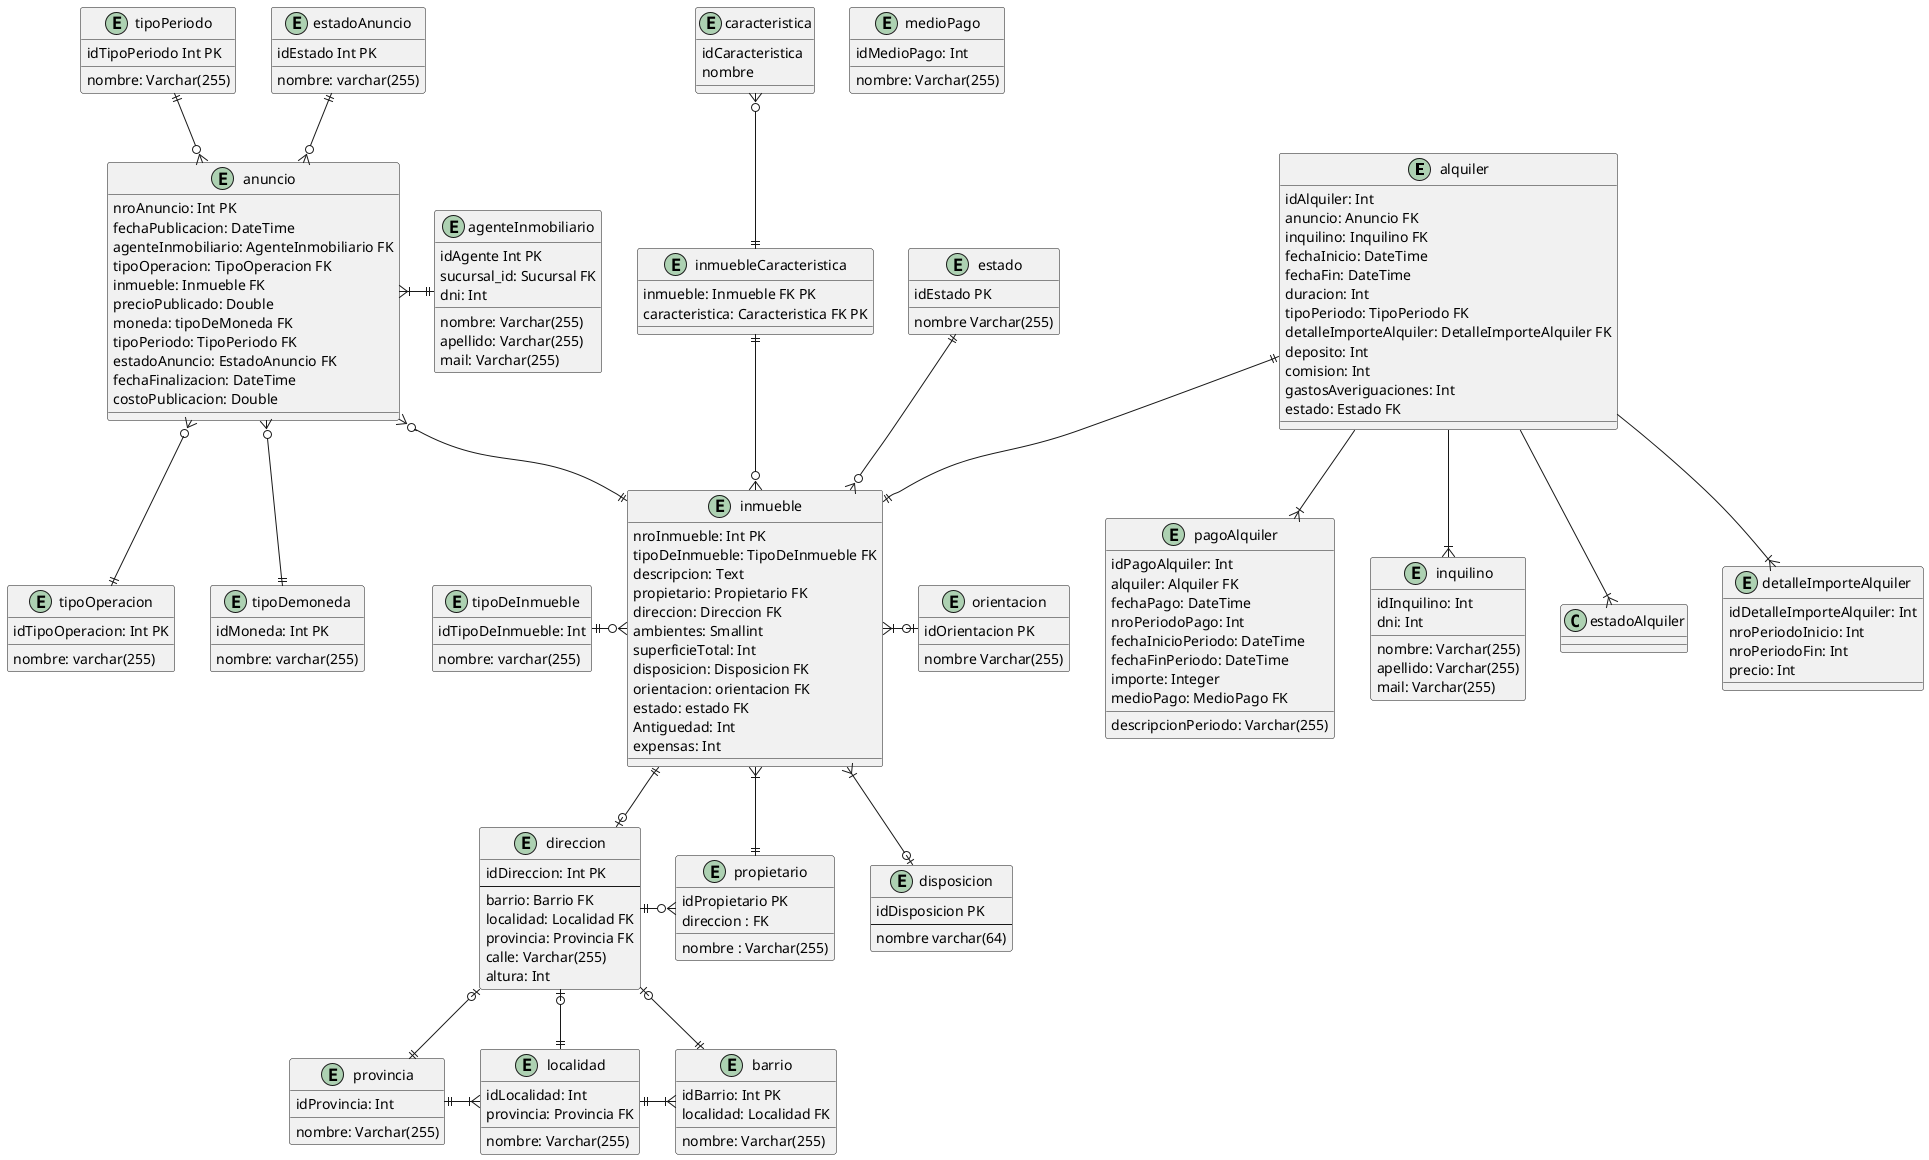 @startuml diagrama


/' 


alquiler
detalle importe alquiler
pago de alquiler
venta
pago '/

/' 2. Gestión de Alquileres
El sistema permite además que la inmobiliaria pueda gestionar los alquileres que se
concretan y los que están en curso, junto con los pagos de los inquilinos. La sucursal del
grupo inmobiliario solo gestiona los alquileres que se publican y concretan en su
sucursal.
Cada vez que se concreta un alquiler, se registra la siguiente información:
● Código de Alquiler: identificador numérico único para cada alquiler.
● Anuncio del cual deriva: Se considera que todos los alquileres se concretan a
partir de anuncios. El agente que gestionará el alquiler es el mismo que gestionó
el anuncio en la sucursal. La información del inmueble también se obtendrá a
partir del anuncio.
6
● Inquilino: Se registra aquella persona que alquila el inmueble, con toda su
información correspondiente.
● Fecha de Inicio del alquiler: Fecha a partir de la cual el inquilino puede hacer
uso del inmueble.
● Fecha de fin del alquiler: Fecha en la cual se termina el alquiler.
● Duración del alquiler: Se registra la cantidad de períodos por los cuales se
alquila el inmueble. Por ejemplo, 36 (meses), 2 (semanas), 1 (quincena)
El tipo de periodo al cual corresponde la duración (meses, semanas, quincena,
etc) es el mismo que se especifica en el anuncio.
● Detalle de Importe del alquiler: Dado que el importe del alquiler puede variar
a lo largo del mismo, se registra el importe comprendido dentro de cada rango de
periodos con la siguiente información:
o Nro. De periodo de Inicio
o Nro. De período de Fin
o Precio
Por ejemplo para un alquiler de 36 meses: del periodo 1(mes) al 12 (mes) el
precio del alquiler es de X, del 13 al 24 de Y, y así sucesivamente.
Esta información puede o no conocerse desde el inicio del alquiler, o se irá
completando a medida que avance el mismo y se defina el precio.
El precio inicial puede variar con respecto al precio del anuncio.
● Depósito: Importe de dinero que deja el inquilino a la inmobiliaria en concepto
de depósito.
● Comisión: Importe de dinero que recibe la inmobiliaria, pagado por el
propietario, por la transacción de alquiler en cuestión.
● Gastos de Averiguaciones: Importe de dinero pagado por el inquilino por las
averiguaciones que debe de hacer la inmobiliaria para el alquiler.
● Estado: Estado en que se encuentra en alquiler: vigente, finalizado, cancelado,
rescindido, etc.
3. Gestión de Pago de Alquileres
Para la gestión de los alquileres el sistema permite registrar los pagos de los inquilinos.
Por cada pago que haga un inquilino se registra:
● Código. De Pago: Cada pago está identificado por un número único.
● Alquiler: Alquiler al cual corresponde el pago que se está realizando.
● Fecha de Pago: Fecha en la cual se realiza el pago.
7
● Nro. De periodo de pago: A qué período corresponde el pago. Por ejemplo, el
valor 1, en un alquiler de tipo de periodo mensual, corresponde al primer mes.
● Descripción del periodo: Texto descriptivo del periodo. Por ejemplo: enero
2023, primera quincena enero, etc.
● Fecha de Inicio del período pagado: Fecha de inicio del período al cual
corresponde el pago.
● Fecha de fin del periodo pagado: Fecha de fin del período al cual corresponde
el pago.
● Importe: Importe pagado por el inquilino a la inmobiliaria. Todos los alquileres
se manejan en pesos.
● Medio de Pago: Medio de pago a través del cual se realizó el mismo, como ser:
efectivo, crédito, débito, etc. Los medios de pago disponibles se encuentran
previamente tipificados '/

entity alquiler {
    idAlquiler: Int
    anuncio: Anuncio FK
    inquilino: Inquilino FK
    fechaInicio: DateTime
    fechaFin: DateTime
    duracion: Int
    tipoPeriodo: TipoPeriodo FK
    detalleImporteAlquiler: DetalleImporteAlquiler FK
    deposito: Int
    comision: Int
    gastosAveriguaciones: Int
    estado: Estado FK
}

entity detalleImporteAlquiler {
    idDetalleImporteAlquiler: Int
    nroPeriodoInicio: Int
    nroPeriodoFin: Int
    precio: Int
}



entity pagoAlquiler {
    idPagoAlquiler: Int
    alquiler: Alquiler FK
    fechaPago: DateTime
    nroPeriodoPago: Int
    descripcionPeriodo: Varchar(255)
    fechaInicioPeriodo: DateTime
    fechaFinPeriodo: DateTime
    importe: Integer
    medioPago: MedioPago FK
}

entity inquilino {
    idInquilino: Int
    nombre: Varchar(255)
    apellido: Varchar(255)
    dni: Int
    mail: Varchar(255)
}

entity medioPago {
    idMedioPago: Int
    nombre: Varchar(255)
}



entity anuncio {
    nroAnuncio: Int PK
    fechaPublicacion: DateTime
    agenteInmobiliario: AgenteInmobiliario FK
    tipoOperacion: TipoOperacion FK
    inmueble: Inmueble FK
    precioPublicado: Double 
    moneda: tipoDeMoneda FK
    tipoPeriodo: TipoPeriodo FK
    estadoAnuncio: EstadoAnuncio FK
    fechaFinalizacion: DateTime
    costoPublicacion: Double
    
}



entity tipoDemoneda {
    idMoneda: Int PK
    nombre: varchar(255)
}

entity inmueble {
    nroInmueble: Int PK
    tipoDeInmueble: TipoDeInmueble FK  
    descripcion: Text
    propietario: Propietario FK
    direccion: Direccion FK
    ambientes: Smallint
    superficieTotal: Int
    disposicion: Disposicion FK
    orientacion: orientacion FK
    estado: estado FK
    Antiguedad: Int
    expensas: Int
}

entity tipoDeInmueble {
    idTipoDeInmueble: Int
    nombre: varchar(255)
}


entity direccion {
    idDireccion: Int PK
    --
    barrio: Barrio FK 
    localidad: Localidad FK
    provincia: Provincia FK
    calle: Varchar(255)
    altura: Int
}

entity barrio {
    idBarrio: Int PK
    nombre: Varchar(255)
    localidad: Localidad FK

}

entity localidad {
    idLocalidad: Int
    nombre: Varchar(255)
    provincia: Provincia FK
}

entity provincia {
    idProvincia: Int
    nombre: Varchar(255)
}

provincia ||-|{ localidad
localidad ||-|{ barrio

direccion |o--|| barrio
direccion |o--|| localidad
direccion |o--|| provincia

entity tipoOperacion {
    idTipoOperacion: Int PK
    nombre: varchar(255)
}

entity agenteInmobiliario {
    idAgente Int PK
    sucursal_id: Sucursal FK    
    nombre: Varchar(255)
    apellido: Varchar(255)
    dni: Int
    mail: Varchar(255)

}


entity propietario {
    idPropietario PK
    nombre : Varchar(255)
    direccion : FK
}

entity caracteristica {
    idCaracteristica
    nombre
}


entity tipoPeriodo {
    idTipoPeriodo Int PK
    nombre: Varchar(255)
}

entity estadoAnuncio {
    idEstado Int PK
    nombre: varchar(255) 
}



entity disposicion {
    idDisposicion PK
    --
    nombre varchar(64)
}

entity orientacion {
    idOrientacion PK 
    nombre Varchar(255)
}

entity inmuebleCaracteristica {
    inmueble: Inmueble FK PK
    caracteristica: Caracteristica FK PK
}

entity estado {
    idEstado PK
    nombre Varchar(255)
}


' Anuncio
anuncio }|-|| agenteInmobiliario  
anuncio }o--||  tipoOperacion 
anuncio }o--|| inmueble
anuncio }o--|| tipoDemoneda
tipoPeriodo ||--o{ anuncio  
estadoAnuncio ||--o{ anuncio

' Inmbueble
inmueble }|--|| propietario
inmueble ||--o| direccion
inmueble }|--o| disposicion
inmueble }|-o| orientacion
estado ||--o{ inmueble
tipoDeInmueble ||-o{ inmueble

inmuebleCaracteristica ||--o{ inmueble
caracteristica }o--|| inmuebleCaracteristica


direccion ||-o{ propietario


alquiler --|{ detalleImporteAlquiler
alquiler --|{ pagoAlquiler
alquiler --|{ estadoAlquiler
alquiler --|{ inquilino
alquiler ||--|| inmueble




@enduml





























